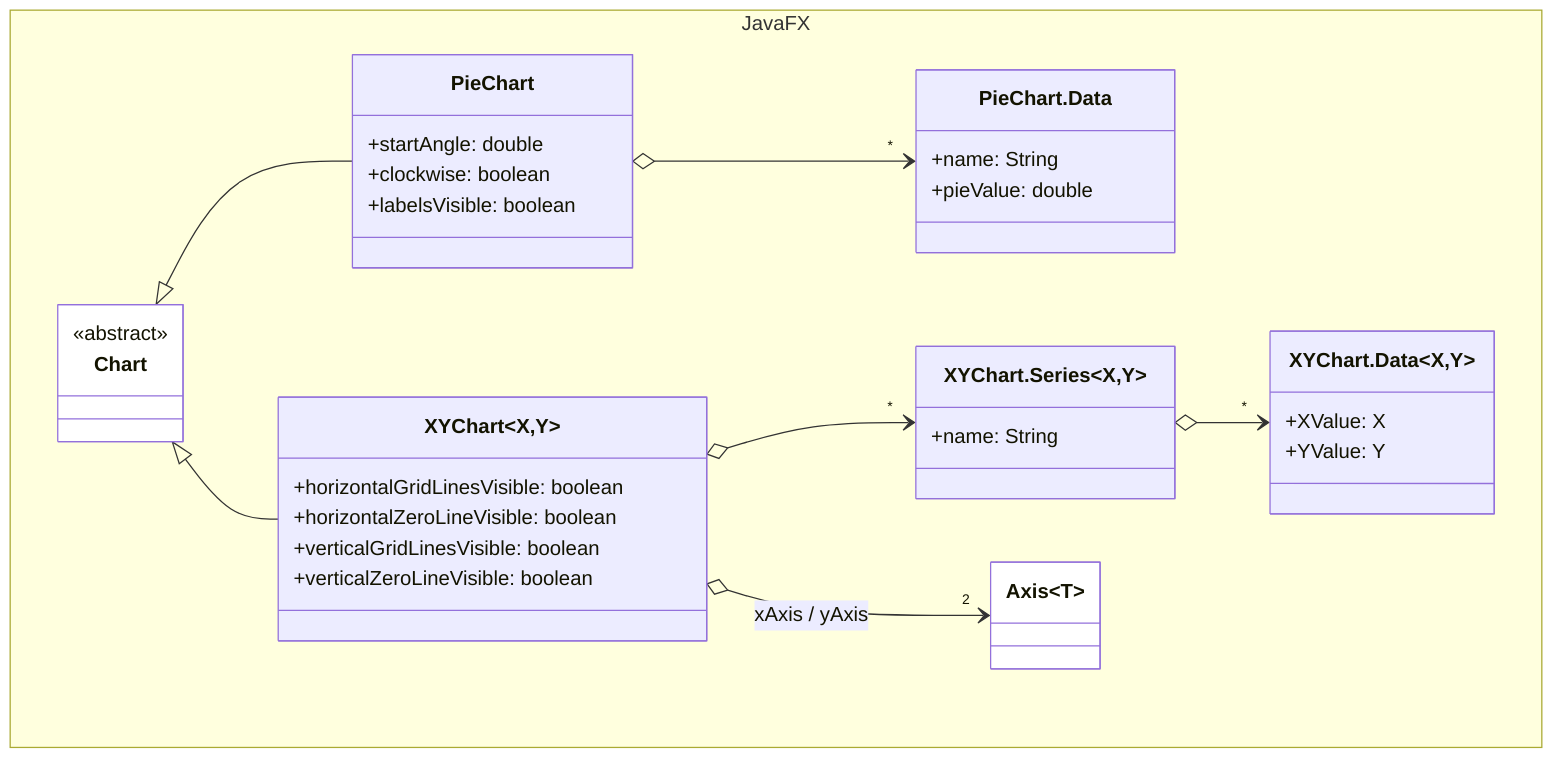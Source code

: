 classDiagram

    namespace JavaFX {

        class Chart {
            <<abstract>>
        }

        class PieChart {
            +startAngle: double
            +clockwise: boolean
            +labelsVisible: boolean
        }

        class PieChartData["PieChart.Data"] {
            +name: String
            +pieValue: double
        }

        class XYChart["XYChart&lt;X,Y&gt;"] {
            +horizontalGridLinesVisible: boolean
            +horizontalZeroLineVisible: boolean
            +verticalGridLinesVisible: boolean
            +verticalZeroLineVisible: boolean
        }

        class XYChartSeries["XYChart.Series&lt;X,Y&gt;"] {
            +name: String
        }

        class XYChartData["XYChart.Data&lt;X,Y&gt;"] {
            +XValue: X
            +YValue: Y
        }

        class Axis["Axis&lt;T&gt;"] {
        }

    }

    Chart <|-- PieChart
    Chart <|-- XYChart

    PieChart o-->"*" PieChartData

    XYChart o-->"*" XYChartSeries

    XYChartSeries o-->"*" XYChartData

    XYChart o-->"2" Axis: xAxis / yAxis

    style Chart fill:white
    style Axis fill:white